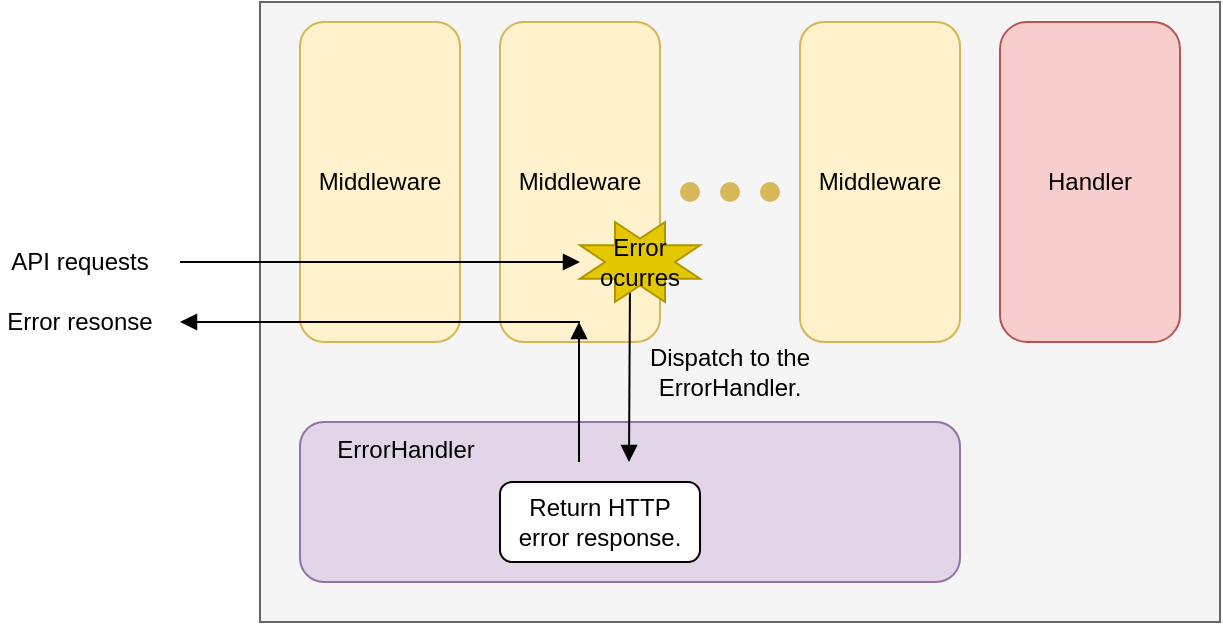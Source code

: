<mxfile>
    <diagram id="reHPLL9KE3v4LOGnOyF_" name="Page-1">
        <mxGraphModel dx="1134" dy="1064" grid="1" gridSize="10" guides="1" tooltips="1" connect="1" arrows="1" fold="1" page="1" pageScale="1" pageWidth="850" pageHeight="1100" math="0" shadow="0">
            <root>
                <mxCell id="0"/>
                <mxCell id="1" parent="0"/>
                <mxCell id="3" value="" style="rounded=0;whiteSpace=wrap;html=1;horizontal=1;verticalAlign=top;fillColor=#f5f5f5;fontColor=#333333;strokeColor=#666666;" parent="1" vertex="1">
                    <mxGeometry x="260" y="230" width="480" height="310" as="geometry"/>
                </mxCell>
                <mxCell id="2" value="Handler" style="rounded=1;whiteSpace=wrap;html=1;fillColor=#f8cecc;strokeColor=#b85450;" parent="1" vertex="1">
                    <mxGeometry x="630" y="240" width="90" height="160" as="geometry"/>
                </mxCell>
                <mxCell id="5" value="Middleware" style="rounded=1;whiteSpace=wrap;html=1;fillColor=#fff2cc;strokeColor=#d6b656;" parent="1" vertex="1">
                    <mxGeometry x="530" y="240" width="80" height="160" as="geometry"/>
                </mxCell>
                <mxCell id="6" value="Middleware" style="rounded=1;whiteSpace=wrap;html=1;fillColor=#fff2cc;strokeColor=#d6b656;" parent="1" vertex="1">
                    <mxGeometry x="380" y="240" width="80" height="160" as="geometry"/>
                </mxCell>
                <mxCell id="7" value="Middleware" style="rounded=1;whiteSpace=wrap;html=1;fillColor=#fff2cc;strokeColor=#d6b656;" parent="1" vertex="1">
                    <mxGeometry x="280" y="240" width="80" height="160" as="geometry"/>
                </mxCell>
                <mxCell id="9" value="" style="ellipse;whiteSpace=wrap;html=1;aspect=fixed;fillColor=#d8b85b;strokeColor=none;" parent="1" vertex="1">
                    <mxGeometry x="470" y="320" width="10" height="10" as="geometry"/>
                </mxCell>
                <mxCell id="10" value="" style="ellipse;whiteSpace=wrap;html=1;aspect=fixed;fillColor=#d8b85b;strokeColor=none;" parent="1" vertex="1">
                    <mxGeometry x="490" y="320" width="10" height="10" as="geometry"/>
                </mxCell>
                <mxCell id="11" value="" style="ellipse;whiteSpace=wrap;html=1;aspect=fixed;fillColor=#d8b85b;strokeColor=none;" parent="1" vertex="1">
                    <mxGeometry x="510" y="320" width="10" height="10" as="geometry"/>
                </mxCell>
                <mxCell id="12" value="&amp;nbsp; &amp;nbsp; &amp;nbsp;ErrorHandler" style="rounded=1;whiteSpace=wrap;html=1;fillColor=#e1d5e7;strokeColor=#9673a6;horizontal=1;align=left;verticalAlign=top;" vertex="1" parent="1">
                    <mxGeometry x="280" y="440" width="330" height="80" as="geometry"/>
                </mxCell>
                <mxCell id="14" value="" style="endArrow=block;html=1;endFill=1;" edge="1" parent="1">
                    <mxGeometry width="50" height="50" relative="1" as="geometry">
                        <mxPoint x="220" y="360" as="sourcePoint"/>
                        <mxPoint x="420" y="360" as="targetPoint"/>
                    </mxGeometry>
                </mxCell>
                <mxCell id="15" value="" style="endArrow=block;html=1;endFill=1;" edge="1" parent="1">
                    <mxGeometry width="50" height="50" relative="1" as="geometry">
                        <mxPoint x="445" y="370" as="sourcePoint"/>
                        <mxPoint x="444.5" y="460" as="targetPoint"/>
                    </mxGeometry>
                </mxCell>
                <mxCell id="16" value="" style="endArrow=block;html=1;endFill=1;" edge="1" parent="1">
                    <mxGeometry width="50" height="50" relative="1" as="geometry">
                        <mxPoint x="419.5" y="460" as="sourcePoint"/>
                        <mxPoint x="419.5" y="390" as="targetPoint"/>
                    </mxGeometry>
                </mxCell>
                <mxCell id="17" value="" style="endArrow=block;html=1;endFill=1;" edge="1" parent="1">
                    <mxGeometry width="50" height="50" relative="1" as="geometry">
                        <mxPoint x="420" y="390" as="sourcePoint"/>
                        <mxPoint x="220" y="390" as="targetPoint"/>
                    </mxGeometry>
                </mxCell>
                <mxCell id="18" value="Return HTTP error response." style="rounded=1;whiteSpace=wrap;html=1;" vertex="1" parent="1">
                    <mxGeometry x="380" y="470" width="100" height="40" as="geometry"/>
                </mxCell>
                <mxCell id="19" value="API requests" style="text;html=1;strokeColor=none;fillColor=none;align=center;verticalAlign=middle;whiteSpace=wrap;rounded=0;" vertex="1" parent="1">
                    <mxGeometry x="130" y="350" width="80" height="20" as="geometry"/>
                </mxCell>
                <mxCell id="20" value="Error resonse" style="text;html=1;strokeColor=none;fillColor=none;align=center;verticalAlign=middle;whiteSpace=wrap;rounded=0;" vertex="1" parent="1">
                    <mxGeometry x="130" y="380" width="80" height="20" as="geometry"/>
                </mxCell>
                <mxCell id="24" value="" style="group" vertex="1" connectable="0" parent="1">
                    <mxGeometry x="420" y="340" width="60" height="40" as="geometry"/>
                </mxCell>
                <mxCell id="22" value="" style="verticalLabelPosition=bottom;verticalAlign=top;html=1;shape=mxgraph.basic.8_point_star;fillColor=#e3c800;fontColor=#000000;strokeColor=#B09500;" vertex="1" parent="24">
                    <mxGeometry width="60" height="40" as="geometry"/>
                </mxCell>
                <mxCell id="23" value="Error ocurres" style="text;html=1;strokeColor=none;fillColor=none;align=center;verticalAlign=middle;whiteSpace=wrap;rounded=0;" vertex="1" parent="24">
                    <mxGeometry width="60" height="40" as="geometry"/>
                </mxCell>
                <mxCell id="25" value="Dispatch to the ErrorHandler." style="text;html=1;strokeColor=none;fillColor=none;align=center;verticalAlign=middle;whiteSpace=wrap;rounded=0;" vertex="1" parent="1">
                    <mxGeometry x="450" y="400" width="90" height="30" as="geometry"/>
                </mxCell>
            </root>
        </mxGraphModel>
    </diagram>
</mxfile>